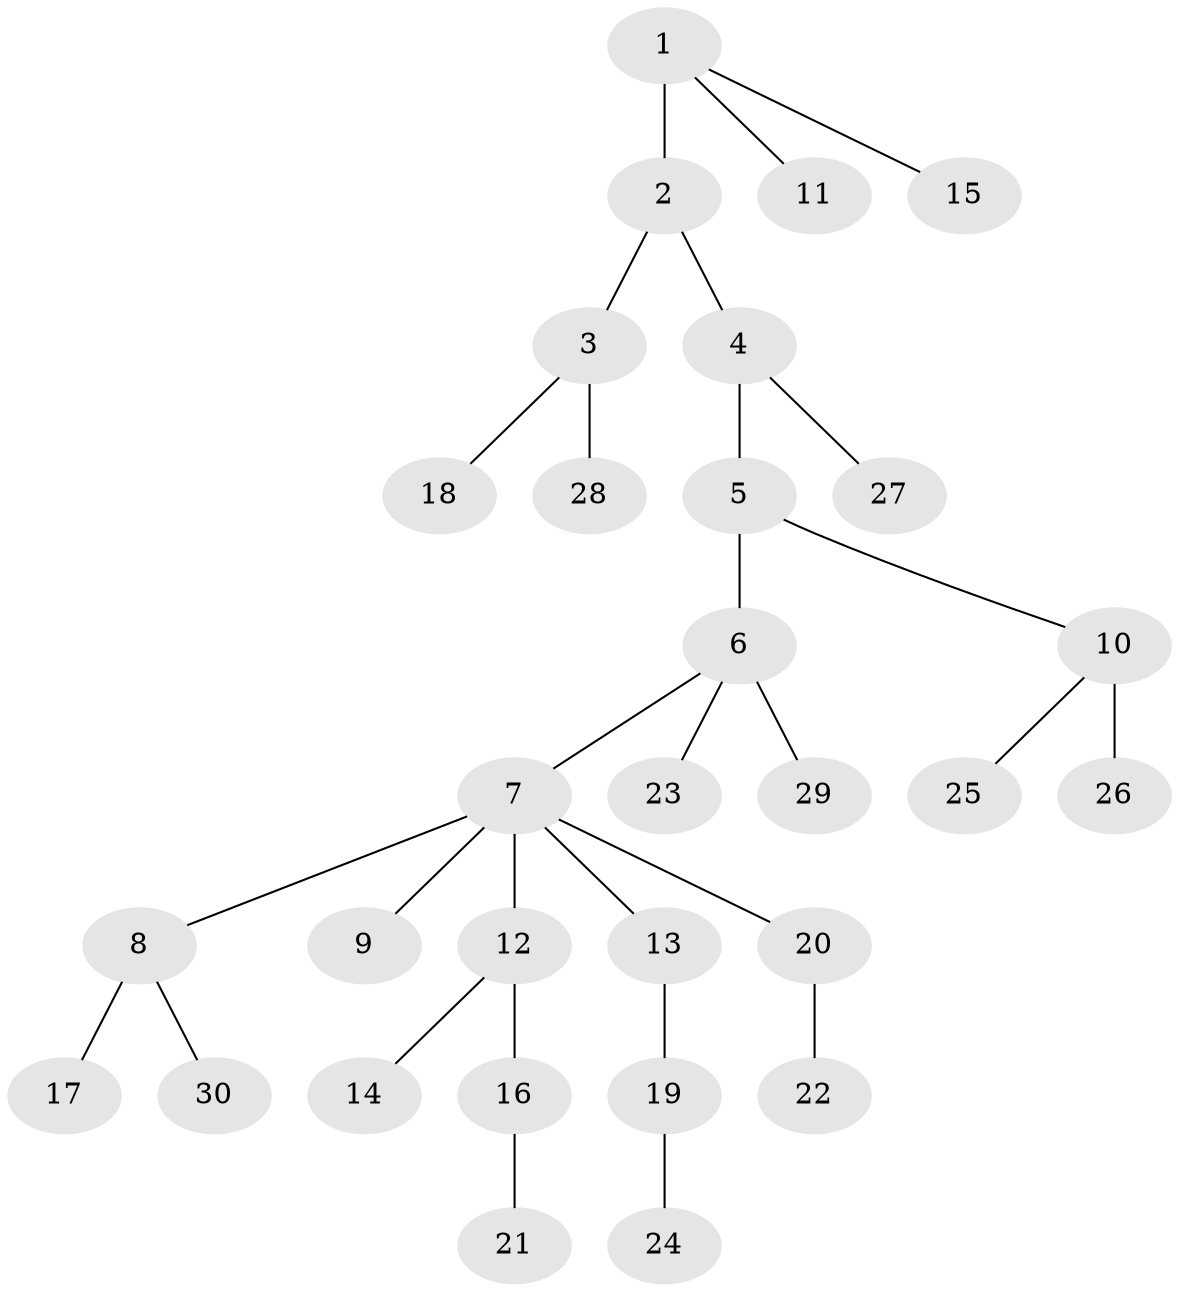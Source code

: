// original degree distribution, {6: 0.05172413793103448, 3: 0.13793103448275862, 1: 0.5344827586206896, 4: 0.034482758620689655, 2: 0.22413793103448276, 7: 0.017241379310344827}
// Generated by graph-tools (version 1.1) at 2025/51/03/04/25 22:51:36]
// undirected, 30 vertices, 29 edges
graph export_dot {
  node [color=gray90,style=filled];
  1;
  2;
  3;
  4;
  5;
  6;
  7;
  8;
  9;
  10;
  11;
  12;
  13;
  14;
  15;
  16;
  17;
  18;
  19;
  20;
  21;
  22;
  23;
  24;
  25;
  26;
  27;
  28;
  29;
  30;
  1 -- 2 [weight=3.0];
  1 -- 11 [weight=1.0];
  1 -- 15 [weight=1.0];
  2 -- 3 [weight=1.0];
  2 -- 4 [weight=1.0];
  3 -- 18 [weight=1.0];
  3 -- 28 [weight=1.0];
  4 -- 5 [weight=1.0];
  4 -- 27 [weight=1.0];
  5 -- 6 [weight=3.0];
  5 -- 10 [weight=1.0];
  6 -- 7 [weight=1.0];
  6 -- 23 [weight=1.0];
  6 -- 29 [weight=1.0];
  7 -- 8 [weight=1.0];
  7 -- 9 [weight=1.0];
  7 -- 12 [weight=1.0];
  7 -- 13 [weight=1.0];
  7 -- 20 [weight=1.0];
  8 -- 17 [weight=2.0];
  8 -- 30 [weight=1.0];
  10 -- 25 [weight=1.0];
  10 -- 26 [weight=3.0];
  12 -- 14 [weight=1.0];
  12 -- 16 [weight=1.0];
  13 -- 19 [weight=1.0];
  16 -- 21 [weight=1.0];
  19 -- 24 [weight=1.0];
  20 -- 22 [weight=1.0];
}
